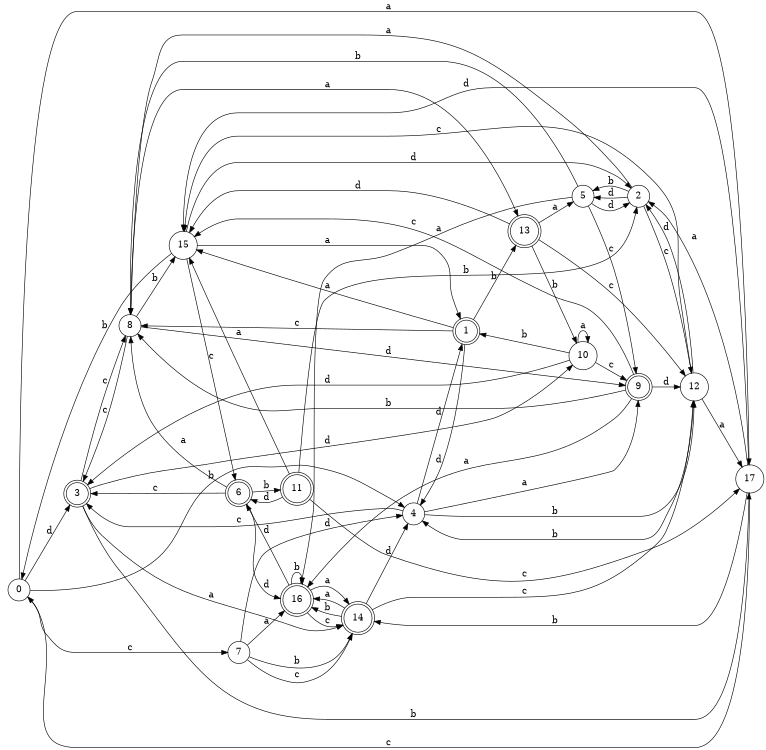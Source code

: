 digraph n15_8 {
__start0 [label="" shape="none"];

rankdir=LR;
size="8,5";

s0 [style="filled", color="black", fillcolor="white" shape="circle", label="0"];
s1 [style="rounded,filled", color="black", fillcolor="white" shape="doublecircle", label="1"];
s2 [style="filled", color="black", fillcolor="white" shape="circle", label="2"];
s3 [style="rounded,filled", color="black", fillcolor="white" shape="doublecircle", label="3"];
s4 [style="filled", color="black", fillcolor="white" shape="circle", label="4"];
s5 [style="filled", color="black", fillcolor="white" shape="circle", label="5"];
s6 [style="rounded,filled", color="black", fillcolor="white" shape="doublecircle", label="6"];
s7 [style="filled", color="black", fillcolor="white" shape="circle", label="7"];
s8 [style="filled", color="black", fillcolor="white" shape="circle", label="8"];
s9 [style="rounded,filled", color="black", fillcolor="white" shape="doublecircle", label="9"];
s10 [style="filled", color="black", fillcolor="white" shape="circle", label="10"];
s11 [style="rounded,filled", color="black", fillcolor="white" shape="doublecircle", label="11"];
s12 [style="filled", color="black", fillcolor="white" shape="circle", label="12"];
s13 [style="rounded,filled", color="black", fillcolor="white" shape="doublecircle", label="13"];
s14 [style="rounded,filled", color="black", fillcolor="white" shape="doublecircle", label="14"];
s15 [style="filled", color="black", fillcolor="white" shape="circle", label="15"];
s16 [style="rounded,filled", color="black", fillcolor="white" shape="doublecircle", label="16"];
s17 [style="filled", color="black", fillcolor="white" shape="circle", label="17"];
s0 -> s17 [label="a"];
s0 -> s4 [label="b"];
s0 -> s7 [label="c"];
s0 -> s3 [label="d"];
s1 -> s15 [label="a"];
s1 -> s13 [label="b"];
s1 -> s8 [label="c"];
s1 -> s4 [label="d"];
s2 -> s8 [label="a"];
s2 -> s5 [label="b"];
s2 -> s12 [label="c"];
s2 -> s5 [label="d"];
s3 -> s14 [label="a"];
s3 -> s17 [label="b"];
s3 -> s8 [label="c"];
s3 -> s10 [label="d"];
s4 -> s9 [label="a"];
s4 -> s12 [label="b"];
s4 -> s3 [label="c"];
s4 -> s1 [label="d"];
s5 -> s16 [label="a"];
s5 -> s8 [label="b"];
s5 -> s9 [label="c"];
s5 -> s2 [label="d"];
s6 -> s8 [label="a"];
s6 -> s11 [label="b"];
s6 -> s3 [label="c"];
s6 -> s16 [label="d"];
s7 -> s16 [label="a"];
s7 -> s14 [label="b"];
s7 -> s14 [label="c"];
s7 -> s4 [label="d"];
s8 -> s13 [label="a"];
s8 -> s15 [label="b"];
s8 -> s3 [label="c"];
s8 -> s9 [label="d"];
s9 -> s16 [label="a"];
s9 -> s8 [label="b"];
s9 -> s15 [label="c"];
s9 -> s12 [label="d"];
s10 -> s10 [label="a"];
s10 -> s1 [label="b"];
s10 -> s9 [label="c"];
s10 -> s3 [label="d"];
s11 -> s15 [label="a"];
s11 -> s2 [label="b"];
s11 -> s17 [label="c"];
s11 -> s6 [label="d"];
s12 -> s17 [label="a"];
s12 -> s4 [label="b"];
s12 -> s15 [label="c"];
s12 -> s2 [label="d"];
s13 -> s5 [label="a"];
s13 -> s10 [label="b"];
s13 -> s12 [label="c"];
s13 -> s15 [label="d"];
s14 -> s16 [label="a"];
s14 -> s16 [label="b"];
s14 -> s12 [label="c"];
s14 -> s4 [label="d"];
s15 -> s1 [label="a"];
s15 -> s0 [label="b"];
s15 -> s6 [label="c"];
s15 -> s2 [label="d"];
s16 -> s14 [label="a"];
s16 -> s16 [label="b"];
s16 -> s14 [label="c"];
s16 -> s6 [label="d"];
s17 -> s2 [label="a"];
s17 -> s14 [label="b"];
s17 -> s0 [label="c"];
s17 -> s15 [label="d"];

}